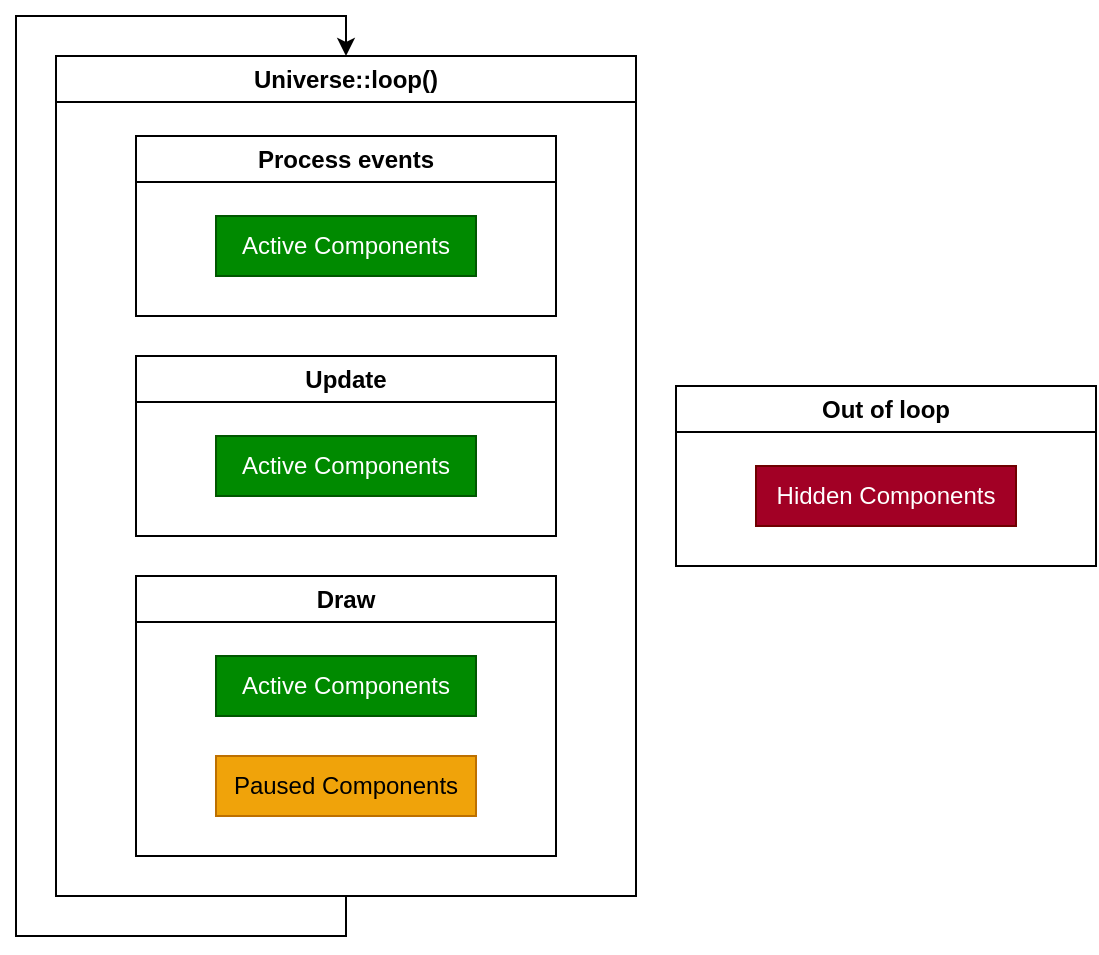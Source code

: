 <mxfile version="21.2.8" type="device">
  <diagram name="Page-1" id="tIw7xABhPeiKwNzD5aFV">
    <mxGraphModel dx="989" dy="601" grid="1" gridSize="10" guides="1" tooltips="1" connect="1" arrows="1" fold="1" page="0" pageScale="1" pageWidth="850" pageHeight="1100" math="0" shadow="0">
      <root>
        <mxCell id="0" />
        <mxCell id="1" parent="0" />
        <mxCell id="R7sODBWqzrvWLA5G68it-1" value="Universe::loop()" style="swimlane;whiteSpace=wrap;html=1;" vertex="1" parent="1">
          <mxGeometry x="260" y="200" width="290" height="420" as="geometry" />
        </mxCell>
        <mxCell id="R7sODBWqzrvWLA5G68it-3" value="Process events" style="swimlane;whiteSpace=wrap;html=1;" vertex="1" parent="R7sODBWqzrvWLA5G68it-1">
          <mxGeometry x="40" y="40" width="210" height="90" as="geometry">
            <mxRectangle x="40" y="40" width="130" height="30" as="alternateBounds" />
          </mxGeometry>
        </mxCell>
        <mxCell id="R7sODBWqzrvWLA5G68it-2" value="Active Components" style="rounded=0;whiteSpace=wrap;html=1;fillColor=#008a00;fontColor=#ffffff;strokeColor=#005700;" vertex="1" parent="R7sODBWqzrvWLA5G68it-3">
          <mxGeometry x="40" y="40" width="130" height="30" as="geometry" />
        </mxCell>
        <mxCell id="R7sODBWqzrvWLA5G68it-5" value="Update" style="swimlane;whiteSpace=wrap;html=1;" vertex="1" parent="R7sODBWqzrvWLA5G68it-1">
          <mxGeometry x="40" y="150" width="210" height="90" as="geometry" />
        </mxCell>
        <mxCell id="R7sODBWqzrvWLA5G68it-6" value="Active Components" style="rounded=0;whiteSpace=wrap;html=1;fillColor=#008a00;fontColor=#ffffff;strokeColor=#005700;" vertex="1" parent="R7sODBWqzrvWLA5G68it-5">
          <mxGeometry x="40" y="40" width="130" height="30" as="geometry" />
        </mxCell>
        <mxCell id="R7sODBWqzrvWLA5G68it-7" value="Draw" style="swimlane;whiteSpace=wrap;html=1;" vertex="1" parent="R7sODBWqzrvWLA5G68it-1">
          <mxGeometry x="40" y="260" width="210" height="140" as="geometry" />
        </mxCell>
        <mxCell id="R7sODBWqzrvWLA5G68it-8" value="Active Components" style="rounded=0;whiteSpace=wrap;html=1;fillColor=#008a00;fontColor=#ffffff;strokeColor=#005700;" vertex="1" parent="R7sODBWqzrvWLA5G68it-7">
          <mxGeometry x="40" y="40" width="130" height="30" as="geometry" />
        </mxCell>
        <mxCell id="R7sODBWqzrvWLA5G68it-9" value="Paused Components" style="rounded=0;whiteSpace=wrap;html=1;fillColor=#f0a30a;fontColor=#000000;strokeColor=#BD7000;" vertex="1" parent="R7sODBWqzrvWLA5G68it-7">
          <mxGeometry x="40" y="90" width="130" height="30" as="geometry" />
        </mxCell>
        <mxCell id="R7sODBWqzrvWLA5G68it-14" value="Out of loop" style="swimlane;whiteSpace=wrap;html=1;" vertex="1" parent="1">
          <mxGeometry x="570" y="365" width="210" height="90" as="geometry" />
        </mxCell>
        <mxCell id="R7sODBWqzrvWLA5G68it-15" value="Hidden Components" style="rounded=0;whiteSpace=wrap;html=1;fillColor=#a20025;fontColor=#ffffff;strokeColor=#6F0000;" vertex="1" parent="R7sODBWqzrvWLA5G68it-14">
          <mxGeometry x="40" y="40" width="130" height="30" as="geometry" />
        </mxCell>
        <mxCell id="R7sODBWqzrvWLA5G68it-16" style="edgeStyle=orthogonalEdgeStyle;rounded=0;orthogonalLoop=1;jettySize=auto;html=1;exitX=0.5;exitY=1;exitDx=0;exitDy=0;entryX=0.5;entryY=0;entryDx=0;entryDy=0;" edge="1" parent="1" source="R7sODBWqzrvWLA5G68it-1" target="R7sODBWqzrvWLA5G68it-1">
          <mxGeometry relative="1" as="geometry">
            <Array as="points">
              <mxPoint x="405" y="640" />
              <mxPoint x="240" y="640" />
              <mxPoint x="240" y="180" />
              <mxPoint x="405" y="180" />
            </Array>
          </mxGeometry>
        </mxCell>
      </root>
    </mxGraphModel>
  </diagram>
</mxfile>
